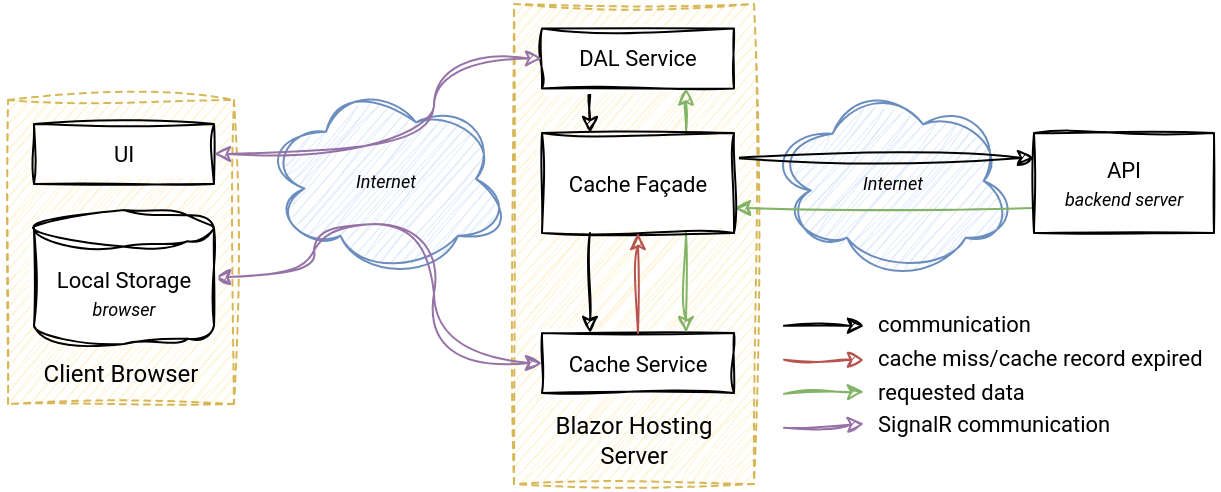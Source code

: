 <mxfile version="24.3.1" type="device">
  <diagram name="Page-1" id="Ar5Fvcv2Qq2U9sIU4VO9">
    <mxGraphModel dx="683" dy="355" grid="1" gridSize="10" guides="1" tooltips="1" connect="1" arrows="1" fold="1" page="1" pageScale="1" pageWidth="827" pageHeight="1169" math="0" shadow="0">
      <root>
        <mxCell id="0" />
        <mxCell id="1" parent="0" />
        <mxCell id="LLFefHyKfc4qC6i3BY4V-9" value="" style="rounded=0;whiteSpace=wrap;html=1;fontFamily=Helvetica;fontSize=11;fontColor=default;labelBackgroundColor=default;fillColor=none;strokeColor=none;" parent="1" vertex="1">
          <mxGeometry x="143.5" y="158" width="609" height="245" as="geometry" />
        </mxCell>
        <mxCell id="LLFefHyKfc4qC6i3BY4V-1" value="Internet" style="ellipse;shape=cloud;whiteSpace=wrap;html=1;rounded=0;sketch=1;jiggle=2;curveFitting=1;strokeColor=#6c8ebf;align=center;verticalAlign=middle;fontFamily=Roboto;fontSize=9;labelBackgroundColor=none;fillColor=#dae8fc;fontSource=https%3A%2F%2Ffonts.googleapis.com%2Fcss%3Ffamily%3DRoboto;fontStyle=2;spacingTop=3;" parent="1" vertex="1">
          <mxGeometry x="529" y="201.25" width="121" height="94.5" as="geometry" />
        </mxCell>
        <mxCell id="LLFefHyKfc4qC6i3BY4V-3" value="&lt;div&gt;&lt;font data-font-src=&quot;https://fonts.googleapis.com/css?family=Roboto&quot; face=&quot;Roboto&quot;&gt;Blazor Hosting Server&lt;br&gt;&lt;/font&gt;&lt;/div&gt;" style="rounded=0;whiteSpace=wrap;html=1;fillColor=#fff2cc;strokeColor=#d6b656;dashed=1;align=center;verticalAlign=bottom;spacing=7;strokeWidth=1;sketch=1;curveFitting=1;jiggle=2;" parent="1" vertex="1">
          <mxGeometry x="400" y="160" width="120" height="240" as="geometry" />
        </mxCell>
        <mxCell id="fRoHSWvrRWju-dy-VI0X-31" value="&lt;div&gt;&lt;font data-font-src=&quot;https://fonts.googleapis.com/css?family=Roboto&quot; face=&quot;Roboto&quot;&gt;Client&lt;i&gt; &lt;/i&gt;Browser&lt;br&gt;&lt;/font&gt;&lt;/div&gt;" style="rounded=0;whiteSpace=wrap;html=1;fillColor=#fff2cc;strokeColor=#d6b656;dashed=1;align=center;verticalAlign=bottom;spacing=8;strokeWidth=1;sketch=1;curveFitting=1;jiggle=2;" parent="1" vertex="1">
          <mxGeometry x="147" y="208" width="113" height="152" as="geometry" />
        </mxCell>
        <mxCell id="fRoHSWvrRWju-dy-VI0X-19" value="Internet" style="ellipse;shape=cloud;whiteSpace=wrap;html=1;rounded=0;sketch=1;jiggle=2;curveFitting=1;strokeColor=#6c8ebf;align=center;verticalAlign=middle;fontFamily=Roboto;fontSize=9;labelBackgroundColor=none;fillColor=#dae8fc;fontSource=https%3A%2F%2Ffonts.googleapis.com%2Fcss%3Ffamily%3DRoboto;fontStyle=2;spacingTop=3;" parent="1" vertex="1">
          <mxGeometry x="276" y="200.25" width="120" height="94.5" as="geometry" />
        </mxCell>
        <mxCell id="fRoHSWvrRWju-dy-VI0X-2" value="Cache Service" style="rounded=0;whiteSpace=wrap;html=1;fontFamily=Roboto;sketch=1;jiggle=2;curveFitting=1;strokeColor=default;align=center;verticalAlign=middle;fontSize=11;fontColor=default;labelBackgroundColor=default;fontSource=https%3A%2F%2Ffonts.googleapis.com%2Fcss%3Ffamily%3DRoboto;" parent="1" vertex="1">
          <mxGeometry x="414" y="324.5" width="96" height="30" as="geometry" />
        </mxCell>
        <mxCell id="fRoHSWvrRWju-dy-VI0X-12" style="edgeStyle=orthogonalEdgeStyle;rounded=0;orthogonalLoop=1;jettySize=auto;html=1;entryX=1;entryY=0.75;entryDx=0;entryDy=0;fillColor=#d5e8d4;strokeColor=#82b366;sketch=1;jiggle=2;curveFitting=1;align=center;verticalAlign=middle;fontFamily=Helvetica;fontSize=11;fontColor=default;labelBackgroundColor=default;endArrow=classic;exitX=0;exitY=0.75;exitDx=0;exitDy=0;" parent="1" source="fRoHSWvrRWju-dy-VI0X-3" target="fRoHSWvrRWju-dy-VI0X-5" edge="1">
          <mxGeometry relative="1" as="geometry">
            <mxPoint x="620" y="240" as="sourcePoint" />
            <Array as="points" />
          </mxGeometry>
        </mxCell>
        <mxCell id="fRoHSWvrRWju-dy-VI0X-3" value="&lt;div&gt;API&lt;br&gt;&lt;i&gt;&lt;font style=&quot;font-size: 9px;&quot;&gt;backend server&lt;/font&gt;&lt;/i&gt;&lt;br&gt;&lt;/div&gt;" style="rounded=0;whiteSpace=wrap;html=1;fontFamily=Roboto;sketch=1;jiggle=2;curveFitting=1;strokeColor=default;align=center;verticalAlign=middle;fontSize=11;fontColor=default;labelBackgroundColor=default;fontSource=https%3A%2F%2Ffonts.googleapis.com%2Fcss%3Ffamily%3DRoboto;spacingRight=0;" parent="1" vertex="1">
          <mxGeometry x="660" y="224.5" width="90" height="50" as="geometry" />
        </mxCell>
        <mxCell id="LLFefHyKfc4qC6i3BY4V-4" style="edgeStyle=orthogonalEdgeStyle;rounded=0;sketch=1;jiggle=2;curveFitting=1;orthogonalLoop=1;jettySize=auto;html=1;exitX=0.25;exitY=1;exitDx=0;exitDy=0;entryX=0.25;entryY=0;entryDx=0;entryDy=0;strokeColor=default;align=center;verticalAlign=middle;fontFamily=Helvetica;fontSize=11;fontColor=default;labelBackgroundColor=default;endArrow=classic;" parent="1" source="fRoHSWvrRWju-dy-VI0X-4" target="fRoHSWvrRWju-dy-VI0X-5" edge="1">
          <mxGeometry relative="1" as="geometry" />
        </mxCell>
        <mxCell id="fRoHSWvrRWju-dy-VI0X-4" value="DAL Service" style="rounded=0;whiteSpace=wrap;html=1;fontFamily=Roboto;sketch=1;jiggle=2;curveFitting=1;strokeColor=default;align=center;verticalAlign=middle;fontSize=11;fontColor=default;labelBackgroundColor=default;fontSource=https%3A%2F%2Ffonts.googleapis.com%2Fcss%3Ffamily%3DRoboto;" parent="1" vertex="1">
          <mxGeometry x="414" y="172.25" width="96" height="30" as="geometry" />
        </mxCell>
        <mxCell id="fRoHSWvrRWju-dy-VI0X-11" style="edgeStyle=orthogonalEdgeStyle;rounded=0;orthogonalLoop=1;jettySize=auto;html=1;exitX=0.75;exitY=0;exitDx=0;exitDy=0;entryX=0.75;entryY=1;entryDx=0;entryDy=0;sketch=1;jiggle=2;curveFitting=1;strokeColor=#82b366;align=center;verticalAlign=middle;fontFamily=Helvetica;fontSize=11;fontColor=default;labelBackgroundColor=default;endArrow=classic;fillColor=#d5e8d4;" parent="1" source="fRoHSWvrRWju-dy-VI0X-5" target="fRoHSWvrRWju-dy-VI0X-4" edge="1">
          <mxGeometry relative="1" as="geometry" />
        </mxCell>
        <mxCell id="fRoHSWvrRWju-dy-VI0X-18" style="edgeStyle=orthogonalEdgeStyle;rounded=0;orthogonalLoop=1;jettySize=auto;html=1;exitX=0.75;exitY=1;exitDx=0;exitDy=0;entryX=0.75;entryY=0;entryDx=0;entryDy=0;sketch=1;jiggle=2;curveFitting=1;strokeColor=#82b366;align=center;verticalAlign=middle;fontFamily=Helvetica;fontSize=11;fontColor=default;labelBackgroundColor=default;endArrow=classic;fillColor=#d5e8d4;" parent="1" source="fRoHSWvrRWju-dy-VI0X-5" target="fRoHSWvrRWju-dy-VI0X-2" edge="1">
          <mxGeometry relative="1" as="geometry" />
        </mxCell>
        <mxCell id="fRoHSWvrRWju-dy-VI0X-44" style="edgeStyle=orthogonalEdgeStyle;rounded=0;orthogonalLoop=1;jettySize=auto;html=1;exitX=0.25;exitY=1;exitDx=0;exitDy=0;entryX=0.25;entryY=0;entryDx=0;entryDy=0;sketch=1;curveFitting=1;jiggle=2;" parent="1" source="fRoHSWvrRWju-dy-VI0X-5" target="fRoHSWvrRWju-dy-VI0X-2" edge="1">
          <mxGeometry relative="1" as="geometry" />
        </mxCell>
        <mxCell id="LLFefHyKfc4qC6i3BY4V-2" style="edgeStyle=orthogonalEdgeStyle;rounded=0;sketch=1;jiggle=2;curveFitting=1;orthogonalLoop=1;jettySize=auto;html=1;exitX=1;exitY=0.25;exitDx=0;exitDy=0;entryX=0;entryY=0.25;entryDx=0;entryDy=0;strokeColor=default;align=center;verticalAlign=middle;fontFamily=Helvetica;fontSize=11;fontColor=default;labelBackgroundColor=default;endArrow=classic;" parent="1" source="fRoHSWvrRWju-dy-VI0X-5" target="fRoHSWvrRWju-dy-VI0X-3" edge="1">
          <mxGeometry relative="1" as="geometry" />
        </mxCell>
        <mxCell id="fRoHSWvrRWju-dy-VI0X-5" value="Cache Façade" style="rounded=0;whiteSpace=wrap;html=1;fontFamily=Roboto;sketch=1;jiggle=2;curveFitting=1;strokeColor=default;align=center;verticalAlign=middle;fontSize=11;fontColor=default;labelBackgroundColor=default;fontSource=https%3A%2F%2Ffonts.googleapis.com%2Fcss%3Ffamily%3DRoboto;" parent="1" vertex="1">
          <mxGeometry x="414" y="224.5" width="96" height="50" as="geometry" />
        </mxCell>
        <mxCell id="LLFefHyKfc4qC6i3BY4V-6" style="edgeStyle=orthogonalEdgeStyle;rounded=0;sketch=1;jiggle=2;curveFitting=1;orthogonalLoop=1;jettySize=auto;html=1;entryX=0;entryY=0.5;entryDx=0;entryDy=0;strokeColor=#9673a6;align=center;verticalAlign=middle;fontFamily=Helvetica;fontSize=11;fontColor=default;labelBackgroundColor=default;endArrow=classic;curved=1;startArrow=classic;startFill=1;fillColor=#e1d5e7;" parent="1" source="fRoHSWvrRWju-dy-VI0X-7" target="fRoHSWvrRWju-dy-VI0X-2" edge="1">
          <mxGeometry relative="1" as="geometry">
            <Array as="points">
              <mxPoint x="300" y="297" />
              <mxPoint x="300" y="270" />
              <mxPoint x="360" y="270" />
              <mxPoint x="360" y="340" />
            </Array>
          </mxGeometry>
        </mxCell>
        <mxCell id="fRoHSWvrRWju-dy-VI0X-7" value="Local Storage&lt;br&gt;&lt;font size=&quot;1&quot;&gt;&lt;i&gt;&lt;font style=&quot;font-size: 9px;&quot;&gt;browser&lt;/font&gt;&lt;/i&gt;&lt;/font&gt;" style="shape=cylinder3;whiteSpace=wrap;html=1;boundedLbl=1;backgroundOutline=1;size=9.143;fontFamily=Roboto;rounded=0;sketch=1;jiggle=2;curveFitting=1;strokeColor=default;align=center;verticalAlign=middle;fontSize=11;fontColor=default;labelBackgroundColor=default;fontSource=https%3A%2F%2Ffonts.googleapis.com%2Fcss%3Ffamily%3DRoboto;" parent="1" vertex="1">
          <mxGeometry x="160" y="263" width="90" height="67" as="geometry" />
        </mxCell>
        <mxCell id="fRoHSWvrRWju-dy-VI0X-34" value="" style="endArrow=classic;html=1;rounded=0;sketch=1;curveFitting=1;jiggle=2;fontFamily=Roboto;fontSource=https%3A%2F%2Ffonts.googleapis.com%2Fcss%3Ffamily%3DRoboto;align=left;spacingTop=0;" parent="1" edge="1">
          <mxGeometry width="50" height="50" relative="1" as="geometry">
            <mxPoint x="535" y="320.93" as="sourcePoint" />
            <mxPoint x="575" y="320.93" as="targetPoint" />
          </mxGeometry>
        </mxCell>
        <mxCell id="fRoHSWvrRWju-dy-VI0X-38" value="communication" style="edgeLabel;html=1;align=left;verticalAlign=middle;resizable=0;points=[];spacingLeft=45;spacingBottom=2;fontFamily=Roboto;fontSource=https%3A%2F%2Ffonts.googleapis.com%2Fcss%3Ffamily%3DRoboto;" parent="fRoHSWvrRWju-dy-VI0X-34" vertex="1" connectable="0">
          <mxGeometry x="-0.2" relative="1" as="geometry">
            <mxPoint x="-16" as="offset" />
          </mxGeometry>
        </mxCell>
        <mxCell id="fRoHSWvrRWju-dy-VI0X-35" value="UI" style="rounded=0;whiteSpace=wrap;html=1;fontFamily=Roboto;sketch=1;jiggle=2;curveFitting=1;strokeColor=default;align=center;verticalAlign=middle;fontSize=11;fontColor=default;labelBackgroundColor=default;fontSource=https%3A%2F%2Ffonts.googleapis.com%2Fcss%3Ffamily%3DRoboto;" parent="1" vertex="1">
          <mxGeometry x="160" y="220" width="90" height="30" as="geometry" />
        </mxCell>
        <mxCell id="fRoHSWvrRWju-dy-VI0X-39" value="" style="endArrow=classic;html=1;rounded=0;sketch=1;curveFitting=1;jiggle=2;fontFamily=Roboto;fontSource=https%3A%2F%2Ffonts.googleapis.com%2Fcss%3Ffamily%3DRoboto;align=left;spacingTop=0;fillColor=#f8cecc;strokeColor=#b85450;" parent="1" edge="1">
          <mxGeometry width="50" height="50" relative="1" as="geometry">
            <mxPoint x="535" y="337.93" as="sourcePoint" />
            <mxPoint x="575" y="337.93" as="targetPoint" />
          </mxGeometry>
        </mxCell>
        <mxCell id="fRoHSWvrRWju-dy-VI0X-40" value="cache miss/cache record expired" style="edgeLabel;html=1;align=left;verticalAlign=middle;resizable=0;points=[];spacingLeft=45;spacingBottom=2;fontFamily=Roboto;fontSource=https%3A%2F%2Ffonts.googleapis.com%2Fcss%3Ffamily%3DRoboto;" parent="fRoHSWvrRWju-dy-VI0X-39" vertex="1" connectable="0">
          <mxGeometry x="-0.2" relative="1" as="geometry">
            <mxPoint x="-16" as="offset" />
          </mxGeometry>
        </mxCell>
        <mxCell id="fRoHSWvrRWju-dy-VI0X-41" value="" style="endArrow=classic;html=1;rounded=0;sketch=1;curveFitting=1;jiggle=2;fontFamily=Roboto;fontSource=https%3A%2F%2Ffonts.googleapis.com%2Fcss%3Ffamily%3DRoboto;align=left;spacingTop=0;fillColor=#d5e8d4;strokeColor=#82b366;" parent="1" edge="1">
          <mxGeometry width="50" height="50" relative="1" as="geometry">
            <mxPoint x="535" y="354.93" as="sourcePoint" />
            <mxPoint x="575" y="353.93" as="targetPoint" />
          </mxGeometry>
        </mxCell>
        <mxCell id="fRoHSWvrRWju-dy-VI0X-42" value="requested data" style="edgeLabel;html=1;align=left;verticalAlign=middle;resizable=0;points=[];spacingLeft=45;spacingBottom=2;fontFamily=Roboto;fontSource=https%3A%2F%2Ffonts.googleapis.com%2Fcss%3Ffamily%3DRoboto;" parent="fRoHSWvrRWju-dy-VI0X-41" vertex="1" connectable="0">
          <mxGeometry x="-0.2" relative="1" as="geometry">
            <mxPoint x="-16" as="offset" />
          </mxGeometry>
        </mxCell>
        <mxCell id="fRoHSWvrRWju-dy-VI0X-43" style="edgeStyle=orthogonalEdgeStyle;rounded=0;orthogonalLoop=1;jettySize=auto;html=1;exitX=0.5;exitY=0;exitDx=0;exitDy=0;entryX=0.5;entryY=1;entryDx=0;entryDy=0;sketch=1;jiggle=2;curveFitting=1;strokeColor=#b85450;align=center;verticalAlign=middle;fontFamily=Helvetica;fontSize=11;fontColor=default;labelBackgroundColor=default;endArrow=classic;fillColor=#f8cecc;" parent="1" source="fRoHSWvrRWju-dy-VI0X-2" target="fRoHSWvrRWju-dy-VI0X-5" edge="1">
          <mxGeometry relative="1" as="geometry" />
        </mxCell>
        <mxCell id="LLFefHyKfc4qC6i3BY4V-5" style="edgeStyle=orthogonalEdgeStyle;rounded=0;sketch=1;jiggle=2;curveFitting=1;orthogonalLoop=1;jettySize=auto;html=1;exitX=1;exitY=0.5;exitDx=0;exitDy=0;entryX=0;entryY=0.5;entryDx=0;entryDy=0;strokeColor=#9673a6;align=center;verticalAlign=middle;fontFamily=Helvetica;fontSize=11;fontColor=default;labelBackgroundColor=default;endArrow=classic;curved=1;startArrow=classic;startFill=1;fillColor=#e1d5e7;" parent="1" source="fRoHSWvrRWju-dy-VI0X-35" target="fRoHSWvrRWju-dy-VI0X-4" edge="1">
          <mxGeometry relative="1" as="geometry">
            <Array as="points">
              <mxPoint x="360" y="235" />
              <mxPoint x="360" y="187" />
            </Array>
          </mxGeometry>
        </mxCell>
        <mxCell id="LLFefHyKfc4qC6i3BY4V-7" value="" style="endArrow=classic;html=1;rounded=0;sketch=1;curveFitting=1;jiggle=2;fontFamily=Roboto;fontSource=https%3A%2F%2Ffonts.googleapis.com%2Fcss%3Ffamily%3DRoboto;align=left;spacingTop=0;fillColor=#e1d5e7;strokeColor=#9673a6;" parent="1" edge="1">
          <mxGeometry width="50" height="50" relative="1" as="geometry">
            <mxPoint x="535" y="371.93" as="sourcePoint" />
            <mxPoint x="575" y="369.93" as="targetPoint" />
          </mxGeometry>
        </mxCell>
        <mxCell id="LLFefHyKfc4qC6i3BY4V-8" value="SignalR communication" style="edgeLabel;html=1;align=left;verticalAlign=middle;resizable=0;points=[];spacingLeft=45;spacingBottom=2;fontFamily=Roboto;fontSource=https%3A%2F%2Ffonts.googleapis.com%2Fcss%3Ffamily%3DRoboto;" parent="LLFefHyKfc4qC6i3BY4V-7" vertex="1" connectable="0">
          <mxGeometry x="-0.2" relative="1" as="geometry">
            <mxPoint x="-16" as="offset" />
          </mxGeometry>
        </mxCell>
      </root>
    </mxGraphModel>
  </diagram>
</mxfile>
